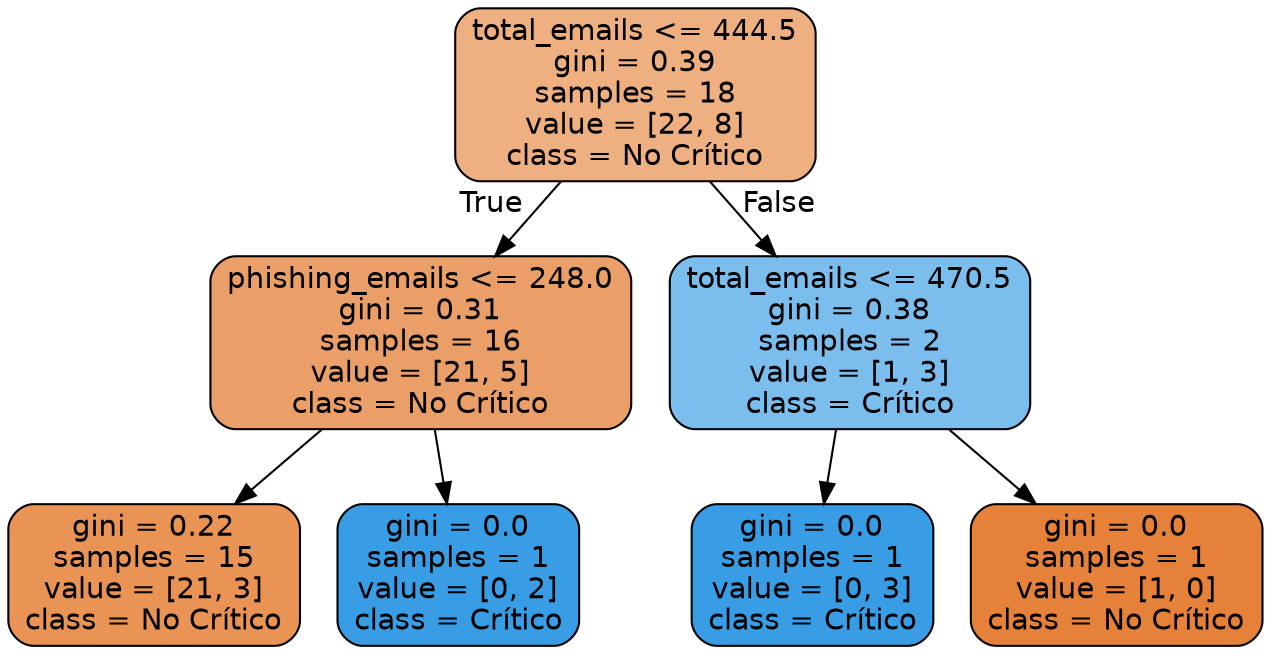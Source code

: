 digraph Tree {
node [shape=box, style="filled, rounded", color="black", fontname="helvetica"] ;
edge [fontname="helvetica"] ;
0 [label="total_emails <= 444.5\ngini = 0.39\nsamples = 18\nvalue = [22, 8]\nclass = No Crítico", fillcolor="#eeaf81"] ;
1 [label="phishing_emails <= 248.0\ngini = 0.31\nsamples = 16\nvalue = [21, 5]\nclass = No Crítico", fillcolor="#eb9f68"] ;
0 -> 1 [labeldistance=2.5, labelangle=45, headlabel="True"] ;
2 [label="gini = 0.22\nsamples = 15\nvalue = [21, 3]\nclass = No Crítico", fillcolor="#e99355"] ;
1 -> 2 ;
3 [label="gini = 0.0\nsamples = 1\nvalue = [0, 2]\nclass = Crítico", fillcolor="#399de5"] ;
1 -> 3 ;
4 [label="total_emails <= 470.5\ngini = 0.38\nsamples = 2\nvalue = [1, 3]\nclass = Crítico", fillcolor="#7bbeee"] ;
0 -> 4 [labeldistance=2.5, labelangle=-45, headlabel="False"] ;
5 [label="gini = 0.0\nsamples = 1\nvalue = [0, 3]\nclass = Crítico", fillcolor="#399de5"] ;
4 -> 5 ;
6 [label="gini = 0.0\nsamples = 1\nvalue = [1, 0]\nclass = No Crítico", fillcolor="#e58139"] ;
4 -> 6 ;
}